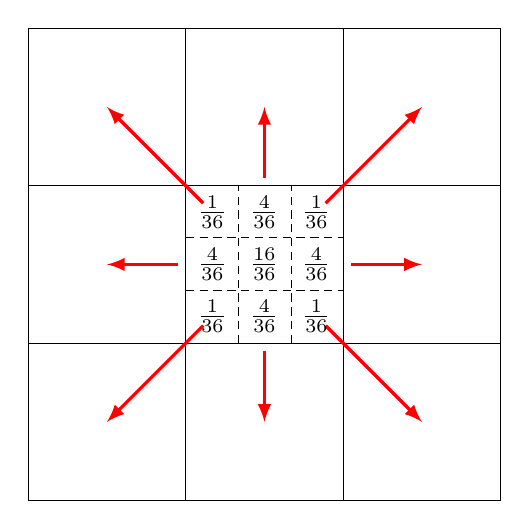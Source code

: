 ﻿\begin{tikzpicture}[scale=2]

\draw[densely dashed, step=0.335] (0,0) grid ++(1,1);

\draw (-1,-1) grid ++(3,3);

\foreach \vx/\vy in {0/1, 1/1, 1/0, 1/-1, 0/-1, -1/-1, -1/0, -1/1}{
  \draw[->,>=latex,red, very thick, shorten <=1.1cm] (0.5,0.5) -- ++(\vx, \vy);
};

\foreach \vx/\vy/\N in {0/0/\frac{16}{36}, 0/1/\frac{4}{36}, 1/1/\frac{1}{36}, 1/0/\frac{4}{36}, 1/-1/\frac{1}{36}, 0/-1/\frac{4}{36}, -1/-1/\frac{1}{36}, -1/0/\frac{4}{36}, -1/1/\frac{1}{36} }
{
  \node at ($(0.5,0.5) + 0.33*(\vx, \vy)$) {$\N$};
};

\end{tikzpicture}
